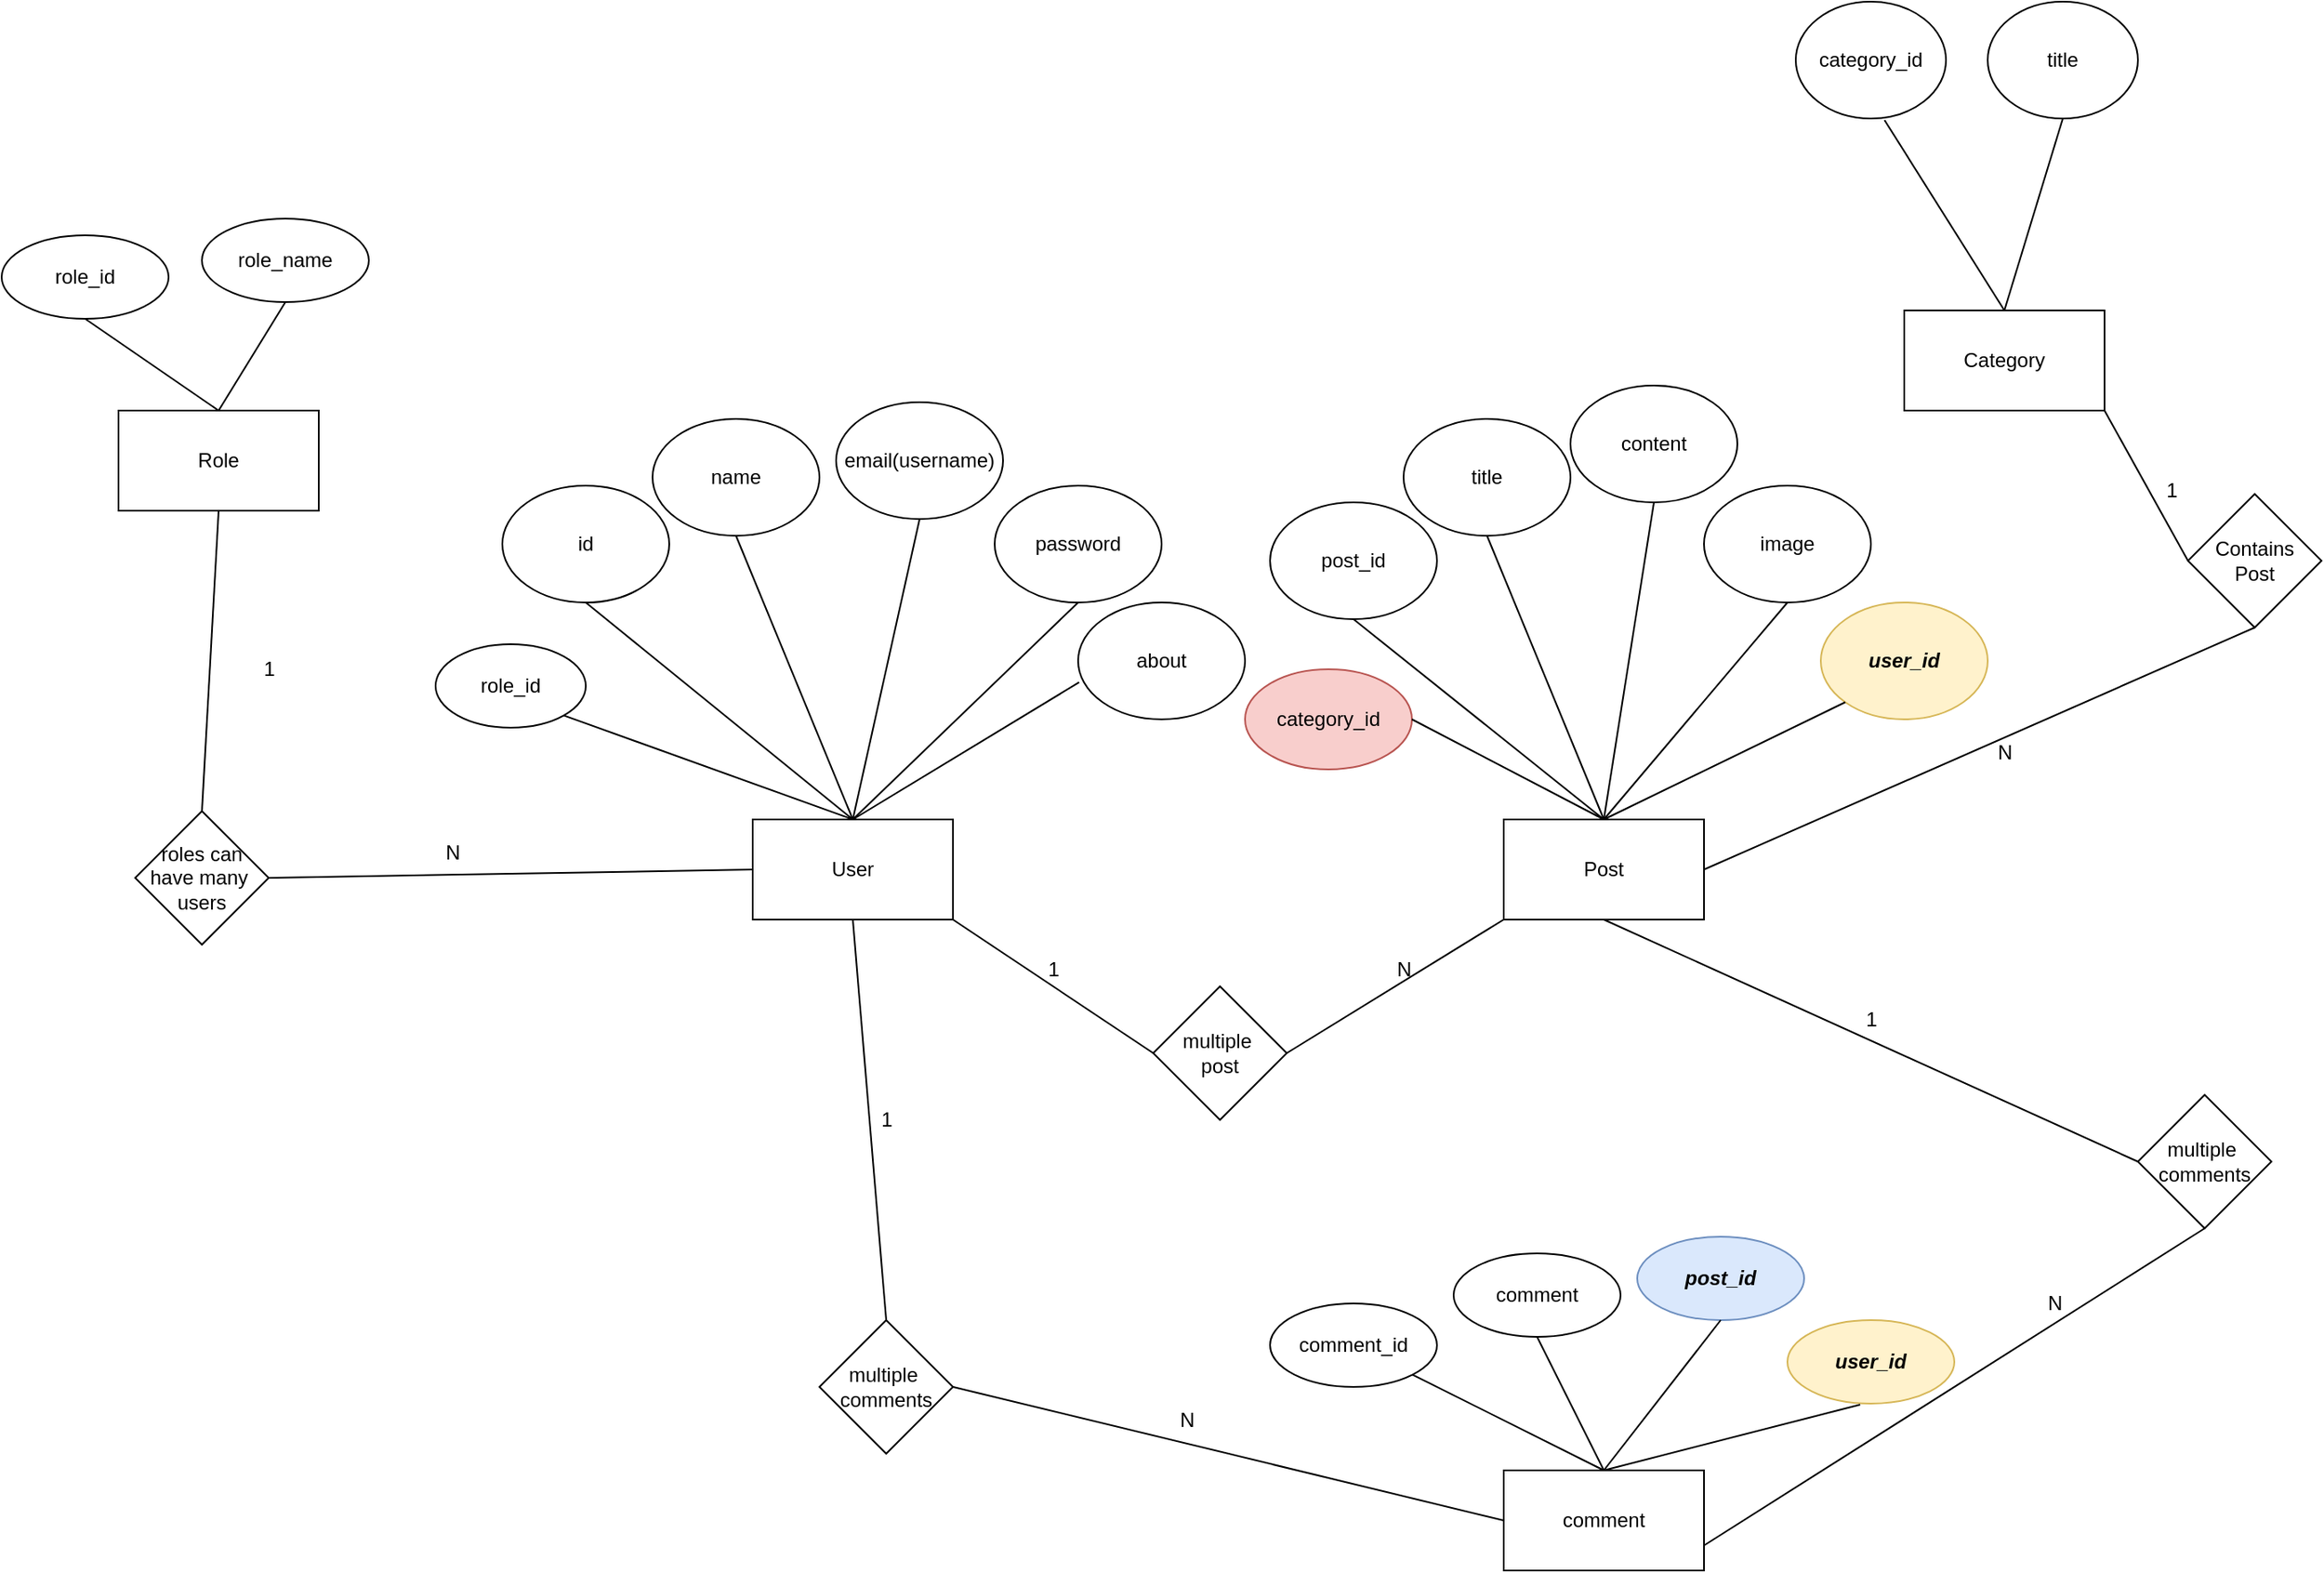 <mxfile version="21.3.7" type="device">
  <diagram name="Page-1" id="_21KLY6zzwmgCNv4Rzce">
    <mxGraphModel dx="1900" dy="1719" grid="1" gridSize="10" guides="1" tooltips="1" connect="1" arrows="1" fold="1" page="1" pageScale="1" pageWidth="850" pageHeight="1100" math="0" shadow="0">
      <root>
        <mxCell id="0" />
        <mxCell id="1" parent="0" />
        <mxCell id="Q9RVoWEdcoS_mWo1hFiS-1" value="User" style="rounded=0;whiteSpace=wrap;html=1;" parent="1" vertex="1">
          <mxGeometry x="180" y="310" width="120" height="60" as="geometry" />
        </mxCell>
        <mxCell id="Q9RVoWEdcoS_mWo1hFiS-2" value="id" style="ellipse;whiteSpace=wrap;html=1;" parent="1" vertex="1">
          <mxGeometry x="30" y="110" width="100" height="70" as="geometry" />
        </mxCell>
        <mxCell id="Q9RVoWEdcoS_mWo1hFiS-4" value="" style="endArrow=none;html=1;rounded=0;exitX=0.5;exitY=1;exitDx=0;exitDy=0;entryX=0.5;entryY=0;entryDx=0;entryDy=0;" parent="1" source="Q9RVoWEdcoS_mWo1hFiS-2" target="Q9RVoWEdcoS_mWo1hFiS-1" edge="1">
          <mxGeometry width="50" height="50" relative="1" as="geometry">
            <mxPoint x="100" y="190" as="sourcePoint" />
            <mxPoint x="450" y="300" as="targetPoint" />
          </mxGeometry>
        </mxCell>
        <mxCell id="Q9RVoWEdcoS_mWo1hFiS-5" value="name" style="ellipse;whiteSpace=wrap;html=1;" parent="1" vertex="1">
          <mxGeometry x="120" y="70" width="100" height="70" as="geometry" />
        </mxCell>
        <mxCell id="Q9RVoWEdcoS_mWo1hFiS-6" value="" style="endArrow=none;html=1;rounded=0;exitX=0.5;exitY=1;exitDx=0;exitDy=0;entryX=0.5;entryY=0;entryDx=0;entryDy=0;" parent="1" source="Q9RVoWEdcoS_mWo1hFiS-5" target="Q9RVoWEdcoS_mWo1hFiS-1" edge="1">
          <mxGeometry width="50" height="50" relative="1" as="geometry">
            <mxPoint x="90" y="190" as="sourcePoint" />
            <mxPoint x="240" y="260" as="targetPoint" />
          </mxGeometry>
        </mxCell>
        <mxCell id="Q9RVoWEdcoS_mWo1hFiS-7" value="email(username)" style="ellipse;whiteSpace=wrap;html=1;" parent="1" vertex="1">
          <mxGeometry x="230" y="60" width="100" height="70" as="geometry" />
        </mxCell>
        <mxCell id="Q9RVoWEdcoS_mWo1hFiS-8" value="" style="endArrow=none;html=1;rounded=0;entryX=0.5;entryY=1;entryDx=0;entryDy=0;exitX=0.5;exitY=0;exitDx=0;exitDy=0;" parent="1" source="Q9RVoWEdcoS_mWo1hFiS-1" target="Q9RVoWEdcoS_mWo1hFiS-7" edge="1">
          <mxGeometry width="50" height="50" relative="1" as="geometry">
            <mxPoint x="240" y="260" as="sourcePoint" />
            <mxPoint x="450" y="300" as="targetPoint" />
          </mxGeometry>
        </mxCell>
        <mxCell id="Q9RVoWEdcoS_mWo1hFiS-9" value="password" style="ellipse;whiteSpace=wrap;html=1;" parent="1" vertex="1">
          <mxGeometry x="325" y="110" width="100" height="70" as="geometry" />
        </mxCell>
        <mxCell id="Q9RVoWEdcoS_mWo1hFiS-10" value="" style="endArrow=none;html=1;rounded=0;exitX=0.5;exitY=0;exitDx=0;exitDy=0;entryX=0.5;entryY=1;entryDx=0;entryDy=0;" parent="1" source="Q9RVoWEdcoS_mWo1hFiS-1" target="Q9RVoWEdcoS_mWo1hFiS-9" edge="1">
          <mxGeometry width="50" height="50" relative="1" as="geometry">
            <mxPoint x="400" y="350" as="sourcePoint" />
            <mxPoint x="450" y="300" as="targetPoint" />
          </mxGeometry>
        </mxCell>
        <mxCell id="Q9RVoWEdcoS_mWo1hFiS-11" value="about" style="ellipse;whiteSpace=wrap;html=1;" parent="1" vertex="1">
          <mxGeometry x="375" y="180" width="100" height="70" as="geometry" />
        </mxCell>
        <mxCell id="Q9RVoWEdcoS_mWo1hFiS-12" value="" style="endArrow=none;html=1;rounded=0;entryX=0.006;entryY=0.683;entryDx=0;entryDy=0;entryPerimeter=0;" parent="1" target="Q9RVoWEdcoS_mWo1hFiS-11" edge="1">
          <mxGeometry width="50" height="50" relative="1" as="geometry">
            <mxPoint x="240" y="310" as="sourcePoint" />
            <mxPoint x="385" y="190" as="targetPoint" />
          </mxGeometry>
        </mxCell>
        <mxCell id="Q9RVoWEdcoS_mWo1hFiS-13" value="Post" style="rounded=0;whiteSpace=wrap;html=1;" parent="1" vertex="1">
          <mxGeometry x="630" y="310" width="120" height="60" as="geometry" />
        </mxCell>
        <mxCell id="Q9RVoWEdcoS_mWo1hFiS-14" value="post_id" style="ellipse;whiteSpace=wrap;html=1;" parent="1" vertex="1">
          <mxGeometry x="490" y="120" width="100" height="70" as="geometry" />
        </mxCell>
        <mxCell id="Q9RVoWEdcoS_mWo1hFiS-21" value="" style="endArrow=none;html=1;rounded=0;entryX=0.5;entryY=1;entryDx=0;entryDy=0;exitX=0.5;exitY=0;exitDx=0;exitDy=0;" parent="1" source="Q9RVoWEdcoS_mWo1hFiS-13" target="Q9RVoWEdcoS_mWo1hFiS-14" edge="1">
          <mxGeometry width="50" height="50" relative="1" as="geometry">
            <mxPoint x="250" y="270" as="sourcePoint" />
            <mxPoint x="386" y="238" as="targetPoint" />
          </mxGeometry>
        </mxCell>
        <mxCell id="Q9RVoWEdcoS_mWo1hFiS-22" value="title" style="ellipse;whiteSpace=wrap;html=1;" parent="1" vertex="1">
          <mxGeometry x="570" y="70" width="100" height="70" as="geometry" />
        </mxCell>
        <mxCell id="Q9RVoWEdcoS_mWo1hFiS-23" value="" style="endArrow=none;html=1;rounded=0;exitX=0.5;exitY=1;exitDx=0;exitDy=0;entryX=0.5;entryY=0;entryDx=0;entryDy=0;" parent="1" source="Q9RVoWEdcoS_mWo1hFiS-22" target="Q9RVoWEdcoS_mWo1hFiS-13" edge="1">
          <mxGeometry width="50" height="50" relative="1" as="geometry">
            <mxPoint x="180" y="150" as="sourcePoint" />
            <mxPoint x="250" y="270" as="targetPoint" />
          </mxGeometry>
        </mxCell>
        <mxCell id="Q9RVoWEdcoS_mWo1hFiS-24" value="content" style="ellipse;whiteSpace=wrap;html=1;" parent="1" vertex="1">
          <mxGeometry x="670" y="50" width="100" height="70" as="geometry" />
        </mxCell>
        <mxCell id="Q9RVoWEdcoS_mWo1hFiS-25" value="" style="endArrow=none;html=1;rounded=0;exitX=0.5;exitY=0;exitDx=0;exitDy=0;entryX=0.5;entryY=1;entryDx=0;entryDy=0;" parent="1" source="Q9RVoWEdcoS_mWo1hFiS-13" target="Q9RVoWEdcoS_mWo1hFiS-24" edge="1">
          <mxGeometry width="50" height="50" relative="1" as="geometry">
            <mxPoint x="250" y="270" as="sourcePoint" />
            <mxPoint x="385" y="190" as="targetPoint" />
          </mxGeometry>
        </mxCell>
        <mxCell id="Q9RVoWEdcoS_mWo1hFiS-26" value="image" style="ellipse;whiteSpace=wrap;html=1;" parent="1" vertex="1">
          <mxGeometry x="750" y="110" width="100" height="70" as="geometry" />
        </mxCell>
        <mxCell id="Q9RVoWEdcoS_mWo1hFiS-27" value="" style="endArrow=none;html=1;rounded=0;entryX=0.5;entryY=1;entryDx=0;entryDy=0;exitX=0.5;exitY=0;exitDx=0;exitDy=0;" parent="1" source="Q9RVoWEdcoS_mWo1hFiS-13" target="Q9RVoWEdcoS_mWo1hFiS-26" edge="1">
          <mxGeometry width="50" height="50" relative="1" as="geometry">
            <mxPoint x="700" y="260" as="sourcePoint" />
            <mxPoint x="730" y="130" as="targetPoint" />
          </mxGeometry>
        </mxCell>
        <mxCell id="Q9RVoWEdcoS_mWo1hFiS-28" value="&lt;b&gt;&lt;i&gt;user_id&lt;/i&gt;&lt;/b&gt;" style="ellipse;whiteSpace=wrap;html=1;fillColor=#fff2cc;strokeColor=#d6b656;" parent="1" vertex="1">
          <mxGeometry x="820" y="180" width="100" height="70" as="geometry" />
        </mxCell>
        <mxCell id="Q9RVoWEdcoS_mWo1hFiS-29" value="" style="endArrow=none;html=1;rounded=0;entryX=0;entryY=1;entryDx=0;entryDy=0;" parent="1" target="Q9RVoWEdcoS_mWo1hFiS-28" edge="1">
          <mxGeometry width="50" height="50" relative="1" as="geometry">
            <mxPoint x="690" y="310" as="sourcePoint" />
            <mxPoint x="810" y="190" as="targetPoint" />
          </mxGeometry>
        </mxCell>
        <mxCell id="Q9RVoWEdcoS_mWo1hFiS-30" value="multiple&amp;nbsp;&lt;br&gt;post" style="rhombus;whiteSpace=wrap;html=1;" parent="1" vertex="1">
          <mxGeometry x="420" y="410" width="80" height="80" as="geometry" />
        </mxCell>
        <mxCell id="Q9RVoWEdcoS_mWo1hFiS-31" value="" style="endArrow=none;html=1;rounded=0;exitX=1;exitY=0.5;exitDx=0;exitDy=0;entryX=0;entryY=1;entryDx=0;entryDy=0;" parent="1" source="Q9RVoWEdcoS_mWo1hFiS-30" target="Q9RVoWEdcoS_mWo1hFiS-13" edge="1">
          <mxGeometry width="50" height="50" relative="1" as="geometry">
            <mxPoint x="570" y="380" as="sourcePoint" />
            <mxPoint x="620" y="330" as="targetPoint" />
          </mxGeometry>
        </mxCell>
        <mxCell id="Q9RVoWEdcoS_mWo1hFiS-33" value="" style="endArrow=none;html=1;rounded=0;entryX=1;entryY=1;entryDx=0;entryDy=0;exitX=0;exitY=0.5;exitDx=0;exitDy=0;" parent="1" source="Q9RVoWEdcoS_mWo1hFiS-30" target="Q9RVoWEdcoS_mWo1hFiS-1" edge="1">
          <mxGeometry width="50" height="50" relative="1" as="geometry">
            <mxPoint x="570" y="380" as="sourcePoint" />
            <mxPoint x="620" y="330" as="targetPoint" />
          </mxGeometry>
        </mxCell>
        <mxCell id="Q9RVoWEdcoS_mWo1hFiS-34" value="1" style="text;html=1;align=center;verticalAlign=middle;resizable=0;points=[];autosize=1;strokeColor=none;fillColor=none;" parent="1" vertex="1">
          <mxGeometry x="345" y="385" width="30" height="30" as="geometry" />
        </mxCell>
        <mxCell id="Q9RVoWEdcoS_mWo1hFiS-35" value="N" style="text;html=1;align=center;verticalAlign=middle;resizable=0;points=[];autosize=1;strokeColor=none;fillColor=none;" parent="1" vertex="1">
          <mxGeometry x="555" y="385" width="30" height="30" as="geometry" />
        </mxCell>
        <mxCell id="Q9RVoWEdcoS_mWo1hFiS-36" value="comment" style="rounded=0;whiteSpace=wrap;html=1;" parent="1" vertex="1">
          <mxGeometry x="630" y="700" width="120" height="60" as="geometry" />
        </mxCell>
        <mxCell id="Q9RVoWEdcoS_mWo1hFiS-37" value="" style="endArrow=none;html=1;rounded=0;exitX=0.5;exitY=0;exitDx=0;exitDy=0;" parent="1" source="Q9RVoWEdcoS_mWo1hFiS-36" target="Q9RVoWEdcoS_mWo1hFiS-38" edge="1">
          <mxGeometry width="50" height="50" relative="1" as="geometry">
            <mxPoint x="570" y="660" as="sourcePoint" />
            <mxPoint x="620" y="610" as="targetPoint" />
          </mxGeometry>
        </mxCell>
        <mxCell id="Q9RVoWEdcoS_mWo1hFiS-38" value="comment_id" style="ellipse;whiteSpace=wrap;html=1;" parent="1" vertex="1">
          <mxGeometry x="490" y="600" width="100" height="50" as="geometry" />
        </mxCell>
        <mxCell id="Q9RVoWEdcoS_mWo1hFiS-39" value="comment" style="ellipse;whiteSpace=wrap;html=1;" parent="1" vertex="1">
          <mxGeometry x="600" y="570" width="100" height="50" as="geometry" />
        </mxCell>
        <mxCell id="Q9RVoWEdcoS_mWo1hFiS-40" value="" style="endArrow=none;html=1;rounded=0;entryX=0.5;entryY=1;entryDx=0;entryDy=0;exitX=0.5;exitY=0;exitDx=0;exitDy=0;" parent="1" source="Q9RVoWEdcoS_mWo1hFiS-36" target="Q9RVoWEdcoS_mWo1hFiS-39" edge="1">
          <mxGeometry width="50" height="50" relative="1" as="geometry">
            <mxPoint x="680" y="830" as="sourcePoint" />
            <mxPoint x="730" y="780" as="targetPoint" />
          </mxGeometry>
        </mxCell>
        <mxCell id="Q9RVoWEdcoS_mWo1hFiS-41" value="&lt;b&gt;&lt;i&gt;post_id&lt;/i&gt;&lt;/b&gt;" style="ellipse;whiteSpace=wrap;html=1;fillColor=#dae8fc;strokeColor=#6c8ebf;" parent="1" vertex="1">
          <mxGeometry x="710" y="560" width="100" height="50" as="geometry" />
        </mxCell>
        <mxCell id="Q9RVoWEdcoS_mWo1hFiS-42" value="" style="endArrow=none;html=1;rounded=0;entryX=0.5;entryY=1;entryDx=0;entryDy=0;exitX=0.5;exitY=0;exitDx=0;exitDy=0;" parent="1" source="Q9RVoWEdcoS_mWo1hFiS-36" target="Q9RVoWEdcoS_mWo1hFiS-41" edge="1">
          <mxGeometry width="50" height="50" relative="1" as="geometry">
            <mxPoint x="570" y="660" as="sourcePoint" />
            <mxPoint x="620" y="610" as="targetPoint" />
          </mxGeometry>
        </mxCell>
        <mxCell id="Q9RVoWEdcoS_mWo1hFiS-43" value="&lt;b&gt;&lt;i&gt;user_id&lt;/i&gt;&lt;/b&gt;" style="ellipse;whiteSpace=wrap;html=1;fillColor=#fff2cc;strokeColor=#d6b656;" parent="1" vertex="1">
          <mxGeometry x="800" y="610" width="100" height="50" as="geometry" />
        </mxCell>
        <mxCell id="Q9RVoWEdcoS_mWo1hFiS-44" value="" style="endArrow=none;html=1;rounded=0;entryX=0.436;entryY=1.012;entryDx=0;entryDy=0;entryPerimeter=0;exitX=0.5;exitY=0;exitDx=0;exitDy=0;" parent="1" source="Q9RVoWEdcoS_mWo1hFiS-36" target="Q9RVoWEdcoS_mWo1hFiS-43" edge="1">
          <mxGeometry width="50" height="50" relative="1" as="geometry">
            <mxPoint x="570" y="660" as="sourcePoint" />
            <mxPoint x="620" y="610" as="targetPoint" />
          </mxGeometry>
        </mxCell>
        <mxCell id="Q9RVoWEdcoS_mWo1hFiS-45" value="multiple&amp;nbsp;&lt;br&gt;comments" style="rhombus;whiteSpace=wrap;html=1;" parent="1" vertex="1">
          <mxGeometry x="220" y="610" width="80" height="80" as="geometry" />
        </mxCell>
        <mxCell id="Q9RVoWEdcoS_mWo1hFiS-46" value="" style="endArrow=none;html=1;rounded=0;entryX=0.5;entryY=1;entryDx=0;entryDy=0;exitX=0.5;exitY=0;exitDx=0;exitDy=0;" parent="1" source="Q9RVoWEdcoS_mWo1hFiS-45" target="Q9RVoWEdcoS_mWo1hFiS-1" edge="1">
          <mxGeometry width="50" height="50" relative="1" as="geometry">
            <mxPoint x="570" y="600" as="sourcePoint" />
            <mxPoint x="620" y="550" as="targetPoint" />
          </mxGeometry>
        </mxCell>
        <mxCell id="Q9RVoWEdcoS_mWo1hFiS-47" value="" style="endArrow=none;html=1;rounded=0;entryX=0;entryY=0.5;entryDx=0;entryDy=0;exitX=1;exitY=0.5;exitDx=0;exitDy=0;" parent="1" source="Q9RVoWEdcoS_mWo1hFiS-45" target="Q9RVoWEdcoS_mWo1hFiS-36" edge="1">
          <mxGeometry width="50" height="50" relative="1" as="geometry">
            <mxPoint x="270" y="620" as="sourcePoint" />
            <mxPoint x="250" y="380" as="targetPoint" />
          </mxGeometry>
        </mxCell>
        <mxCell id="Q9RVoWEdcoS_mWo1hFiS-48" value="1" style="text;html=1;align=center;verticalAlign=middle;resizable=0;points=[];autosize=1;strokeColor=none;fillColor=none;" parent="1" vertex="1">
          <mxGeometry x="245" y="475" width="30" height="30" as="geometry" />
        </mxCell>
        <mxCell id="Q9RVoWEdcoS_mWo1hFiS-49" value="N" style="text;html=1;align=center;verticalAlign=middle;resizable=0;points=[];autosize=1;strokeColor=none;fillColor=none;" parent="1" vertex="1">
          <mxGeometry x="425" y="655" width="30" height="30" as="geometry" />
        </mxCell>
        <mxCell id="Q9RVoWEdcoS_mWo1hFiS-50" value="multiple&amp;nbsp;&lt;br&gt;comments" style="rhombus;whiteSpace=wrap;html=1;" parent="1" vertex="1">
          <mxGeometry x="1010" y="475" width="80" height="80" as="geometry" />
        </mxCell>
        <mxCell id="Q9RVoWEdcoS_mWo1hFiS-51" value="" style="endArrow=none;html=1;rounded=0;entryX=0.5;entryY=1;entryDx=0;entryDy=0;exitX=0;exitY=0.5;exitDx=0;exitDy=0;" parent="1" source="Q9RVoWEdcoS_mWo1hFiS-50" target="Q9RVoWEdcoS_mWo1hFiS-13" edge="1">
          <mxGeometry width="50" height="50" relative="1" as="geometry">
            <mxPoint x="570" y="600" as="sourcePoint" />
            <mxPoint x="620" y="550" as="targetPoint" />
          </mxGeometry>
        </mxCell>
        <mxCell id="Q9RVoWEdcoS_mWo1hFiS-52" value="" style="endArrow=none;html=1;rounded=0;entryX=0.5;entryY=1;entryDx=0;entryDy=0;exitX=1;exitY=0.75;exitDx=0;exitDy=0;" parent="1" source="Q9RVoWEdcoS_mWo1hFiS-36" target="Q9RVoWEdcoS_mWo1hFiS-50" edge="1">
          <mxGeometry width="50" height="50" relative="1" as="geometry">
            <mxPoint x="570" y="600" as="sourcePoint" />
            <mxPoint x="620" y="550" as="targetPoint" />
          </mxGeometry>
        </mxCell>
        <mxCell id="Q9RVoWEdcoS_mWo1hFiS-53" value="N" style="text;html=1;align=center;verticalAlign=middle;resizable=0;points=[];autosize=1;strokeColor=none;fillColor=none;" parent="1" vertex="1">
          <mxGeometry x="945" y="585" width="30" height="30" as="geometry" />
        </mxCell>
        <mxCell id="Q9RVoWEdcoS_mWo1hFiS-54" value="1" style="text;html=1;align=center;verticalAlign=middle;resizable=0;points=[];autosize=1;strokeColor=none;fillColor=none;" parent="1" vertex="1">
          <mxGeometry x="835" y="415" width="30" height="30" as="geometry" />
        </mxCell>
        <mxCell id="Q9RVoWEdcoS_mWo1hFiS-55" value="Category" style="rounded=0;whiteSpace=wrap;html=1;" parent="1" vertex="1">
          <mxGeometry x="870" y="5" width="120" height="60" as="geometry" />
        </mxCell>
        <mxCell id="Q9RVoWEdcoS_mWo1hFiS-56" value="category_id" style="ellipse;whiteSpace=wrap;html=1;" parent="1" vertex="1">
          <mxGeometry x="805" y="-180" width="90" height="70" as="geometry" />
        </mxCell>
        <mxCell id="Q9RVoWEdcoS_mWo1hFiS-57" value="" style="endArrow=none;html=1;rounded=0;entryX=0.591;entryY=1.014;entryDx=0;entryDy=0;entryPerimeter=0;exitX=0.5;exitY=0;exitDx=0;exitDy=0;" parent="1" source="Q9RVoWEdcoS_mWo1hFiS-55" target="Q9RVoWEdcoS_mWo1hFiS-56" edge="1">
          <mxGeometry width="50" height="50" relative="1" as="geometry">
            <mxPoint x="570" y="-240" as="sourcePoint" />
            <mxPoint x="620" y="-290" as="targetPoint" />
          </mxGeometry>
        </mxCell>
        <mxCell id="Q9RVoWEdcoS_mWo1hFiS-58" value="title" style="ellipse;whiteSpace=wrap;html=1;" parent="1" vertex="1">
          <mxGeometry x="920" y="-180" width="90" height="70" as="geometry" />
        </mxCell>
        <mxCell id="Q9RVoWEdcoS_mWo1hFiS-59" value="" style="endArrow=none;html=1;rounded=0;entryX=0.5;entryY=1;entryDx=0;entryDy=0;exitX=0.5;exitY=0;exitDx=0;exitDy=0;" parent="1" source="Q9RVoWEdcoS_mWo1hFiS-55" target="Q9RVoWEdcoS_mWo1hFiS-58" edge="1">
          <mxGeometry width="50" height="50" relative="1" as="geometry">
            <mxPoint x="690" y="-250" as="sourcePoint" />
            <mxPoint x="563" y="-319" as="targetPoint" />
          </mxGeometry>
        </mxCell>
        <mxCell id="Q9RVoWEdcoS_mWo1hFiS-60" value="" style="endArrow=none;html=1;rounded=0;exitX=1;exitY=1;exitDx=0;exitDy=0;entryX=0;entryY=0.5;entryDx=0;entryDy=0;" parent="1" source="Q9RVoWEdcoS_mWo1hFiS-55" target="Q9RVoWEdcoS_mWo1hFiS-61" edge="1">
          <mxGeometry width="50" height="50" relative="1" as="geometry">
            <mxPoint x="570" y="-240" as="sourcePoint" />
            <mxPoint x="620" y="-290" as="targetPoint" />
          </mxGeometry>
        </mxCell>
        <mxCell id="Q9RVoWEdcoS_mWo1hFiS-61" value="Contains&lt;br&gt;Post" style="rhombus;whiteSpace=wrap;html=1;" parent="1" vertex="1">
          <mxGeometry x="1040" y="115" width="80" height="80" as="geometry" />
        </mxCell>
        <mxCell id="Q9RVoWEdcoS_mWo1hFiS-64" value="" style="endArrow=none;html=1;rounded=0;entryX=0.5;entryY=1;entryDx=0;entryDy=0;exitX=1;exitY=0.5;exitDx=0;exitDy=0;" parent="1" source="Q9RVoWEdcoS_mWo1hFiS-13" target="Q9RVoWEdcoS_mWo1hFiS-61" edge="1">
          <mxGeometry width="50" height="50" relative="1" as="geometry">
            <mxPoint x="570" y="140" as="sourcePoint" />
            <mxPoint x="620" y="90" as="targetPoint" />
          </mxGeometry>
        </mxCell>
        <mxCell id="Q9RVoWEdcoS_mWo1hFiS-65" value="N" style="text;html=1;align=center;verticalAlign=middle;resizable=0;points=[];autosize=1;strokeColor=none;fillColor=none;" parent="1" vertex="1">
          <mxGeometry x="915" y="255" width="30" height="30" as="geometry" />
        </mxCell>
        <mxCell id="Q9RVoWEdcoS_mWo1hFiS-66" value="category_id" style="ellipse;whiteSpace=wrap;html=1;fillColor=#f8cecc;strokeColor=#b85450;" parent="1" vertex="1">
          <mxGeometry x="475" y="220" width="100" height="60" as="geometry" />
        </mxCell>
        <mxCell id="Q9RVoWEdcoS_mWo1hFiS-67" value="" style="endArrow=none;html=1;rounded=0;entryX=1;entryY=0.5;entryDx=0;entryDy=0;" parent="1" target="Q9RVoWEdcoS_mWo1hFiS-66" edge="1">
          <mxGeometry width="50" height="50" relative="1" as="geometry">
            <mxPoint x="690" y="310" as="sourcePoint" />
            <mxPoint x="550" y="200" as="targetPoint" />
          </mxGeometry>
        </mxCell>
        <mxCell id="Q9RVoWEdcoS_mWo1hFiS-68" value="Role" style="rounded=0;whiteSpace=wrap;html=1;" parent="1" vertex="1">
          <mxGeometry x="-200" y="65" width="120" height="60" as="geometry" />
        </mxCell>
        <mxCell id="Q9RVoWEdcoS_mWo1hFiS-69" value="role_id" style="ellipse;whiteSpace=wrap;html=1;" parent="1" vertex="1">
          <mxGeometry x="-270" y="-40" width="100" height="50" as="geometry" />
        </mxCell>
        <mxCell id="Q9RVoWEdcoS_mWo1hFiS-73" value="" style="endArrow=none;html=1;rounded=0;entryX=0.5;entryY=0;entryDx=0;entryDy=0;exitX=0.5;exitY=1;exitDx=0;exitDy=0;" parent="1" source="Q9RVoWEdcoS_mWo1hFiS-69" target="Q9RVoWEdcoS_mWo1hFiS-68" edge="1">
          <mxGeometry width="50" height="50" relative="1" as="geometry">
            <mxPoint x="-200" y="-260" as="sourcePoint" />
            <mxPoint x="-150" y="-310" as="targetPoint" />
          </mxGeometry>
        </mxCell>
        <mxCell id="Q9RVoWEdcoS_mWo1hFiS-74" value="role_name" style="ellipse;whiteSpace=wrap;html=1;" parent="1" vertex="1">
          <mxGeometry x="-150" y="-50" width="100" height="50" as="geometry" />
        </mxCell>
        <mxCell id="Q9RVoWEdcoS_mWo1hFiS-75" value="" style="endArrow=none;html=1;rounded=0;entryX=0.5;entryY=1;entryDx=0;entryDy=0;exitX=0.5;exitY=0;exitDx=0;exitDy=0;" parent="1" source="Q9RVoWEdcoS_mWo1hFiS-68" target="Q9RVoWEdcoS_mWo1hFiS-74" edge="1">
          <mxGeometry width="50" height="50" relative="1" as="geometry">
            <mxPoint x="-200" y="-260" as="sourcePoint" />
            <mxPoint x="-150" y="-310" as="targetPoint" />
          </mxGeometry>
        </mxCell>
        <mxCell id="Q9RVoWEdcoS_mWo1hFiS-77" value="roles can have many&amp;nbsp;&lt;br&gt;users" style="rhombus;whiteSpace=wrap;html=1;" parent="1" vertex="1">
          <mxGeometry x="-190" y="305" width="80" height="80" as="geometry" />
        </mxCell>
        <mxCell id="Q9RVoWEdcoS_mWo1hFiS-78" value="" style="endArrow=none;html=1;rounded=0;entryX=0;entryY=0.5;entryDx=0;entryDy=0;exitX=1;exitY=0.5;exitDx=0;exitDy=0;" parent="1" source="Q9RVoWEdcoS_mWo1hFiS-77" target="Q9RVoWEdcoS_mWo1hFiS-1" edge="1">
          <mxGeometry width="50" height="50" relative="1" as="geometry">
            <mxPoint x="-200" y="260" as="sourcePoint" />
            <mxPoint x="-150" y="210" as="targetPoint" />
          </mxGeometry>
        </mxCell>
        <mxCell id="Q9RVoWEdcoS_mWo1hFiS-82" value="" style="endArrow=none;html=1;rounded=0;entryX=0.5;entryY=0;entryDx=0;entryDy=0;exitX=0.5;exitY=1;exitDx=0;exitDy=0;" parent="1" source="Q9RVoWEdcoS_mWo1hFiS-68" target="Q9RVoWEdcoS_mWo1hFiS-77" edge="1">
          <mxGeometry width="50" height="50" relative="1" as="geometry">
            <mxPoint x="-200" y="260" as="sourcePoint" />
            <mxPoint x="-150" y="210" as="targetPoint" />
          </mxGeometry>
        </mxCell>
        <mxCell id="Q9RVoWEdcoS_mWo1hFiS-84" value="1" style="text;html=1;align=center;verticalAlign=middle;resizable=0;points=[];autosize=1;strokeColor=none;fillColor=none;" parent="1" vertex="1">
          <mxGeometry x="-125" y="205" width="30" height="30" as="geometry" />
        </mxCell>
        <mxCell id="Q9RVoWEdcoS_mWo1hFiS-85" value="N" style="text;html=1;align=center;verticalAlign=middle;resizable=0;points=[];autosize=1;strokeColor=none;fillColor=none;" parent="1" vertex="1">
          <mxGeometry x="-15" y="315" width="30" height="30" as="geometry" />
        </mxCell>
        <mxCell id="Q9RVoWEdcoS_mWo1hFiS-86" value="role_id" style="ellipse;whiteSpace=wrap;html=1;" parent="1" vertex="1">
          <mxGeometry x="-10" y="205" width="90" height="50" as="geometry" />
        </mxCell>
        <mxCell id="Q9RVoWEdcoS_mWo1hFiS-87" value="" style="endArrow=none;html=1;rounded=0;entryX=0.5;entryY=0;entryDx=0;entryDy=0;exitX=1;exitY=1;exitDx=0;exitDy=0;" parent="1" source="Q9RVoWEdcoS_mWo1hFiS-86" target="Q9RVoWEdcoS_mWo1hFiS-1" edge="1">
          <mxGeometry width="50" height="50" relative="1" as="geometry">
            <mxPoint x="-200" y="300" as="sourcePoint" />
            <mxPoint x="-150" y="250" as="targetPoint" />
          </mxGeometry>
        </mxCell>
        <mxCell id="MGLnAwvd29b4NsUYpiO2-1" value="1" style="text;html=1;align=center;verticalAlign=middle;resizable=0;points=[];autosize=1;strokeColor=none;fillColor=none;" vertex="1" parent="1">
          <mxGeometry x="1015" y="98" width="30" height="30" as="geometry" />
        </mxCell>
      </root>
    </mxGraphModel>
  </diagram>
</mxfile>
